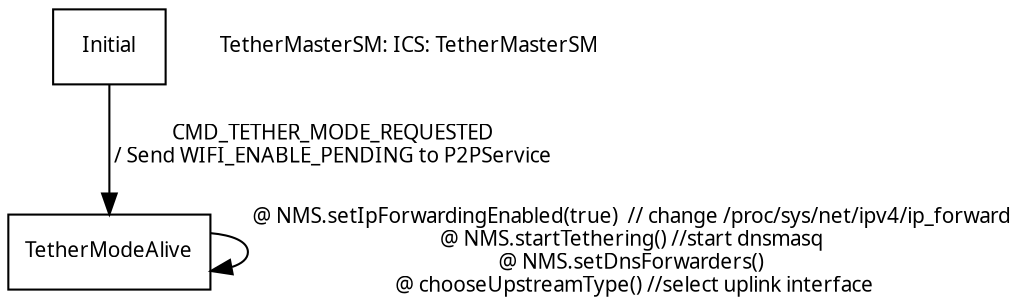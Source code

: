 
digraph TetherMasterSM {
	size = "8.5, 11";
	fontname = "Microsoft YaHei";
	fontsize = 15;
	node [shape = record, fontname = "Microsoft YaHei", fontsize = 10];
	edge [fontname = "Microsoft YaHei", fontsize = 10];
	Initial -> TetherModeAlive [ label = "CMD_TETHER_MODE_REQUESTED\n / Send WIFI_ENABLE_PENDING to P2PService " ];
	TetherModeAlive -> TetherModeAlive [ label = " @ NMS.setIpForwardingEnabled(true)  // change /proc/sys/net/ipv4/ip_forward \n @ NMS.startTethering() //start dnsmasq \n @ NMS.setDnsForwarders() \n @ chooseUpstreamType() //select uplink interface" ];
	"TetherMasterSM: ICS: TetherMasterSM" [ shape = plaintext ];
}

